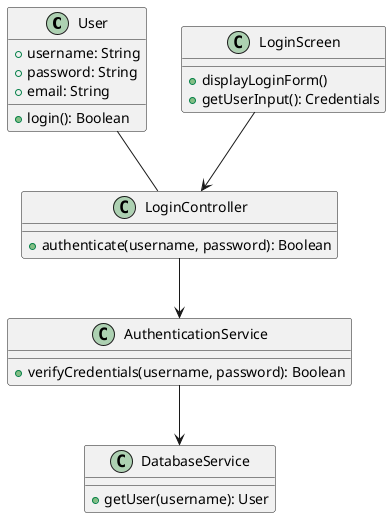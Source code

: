 @startuml
class User {
  + username: String
  + password: String
  + email: String
  + login(): Boolean
}

class LoginScreen {
  + displayLoginForm()
  + getUserInput(): Credentials
}

class LoginController {
  + authenticate(username, password): Boolean
}

class AuthenticationService {
  + verifyCredentials(username, password): Boolean
}

class DatabaseService {
  + getUser(username): User
}

User -- LoginController
LoginScreen --> LoginController
LoginController --> AuthenticationService
AuthenticationService --> DatabaseService
@enduml
